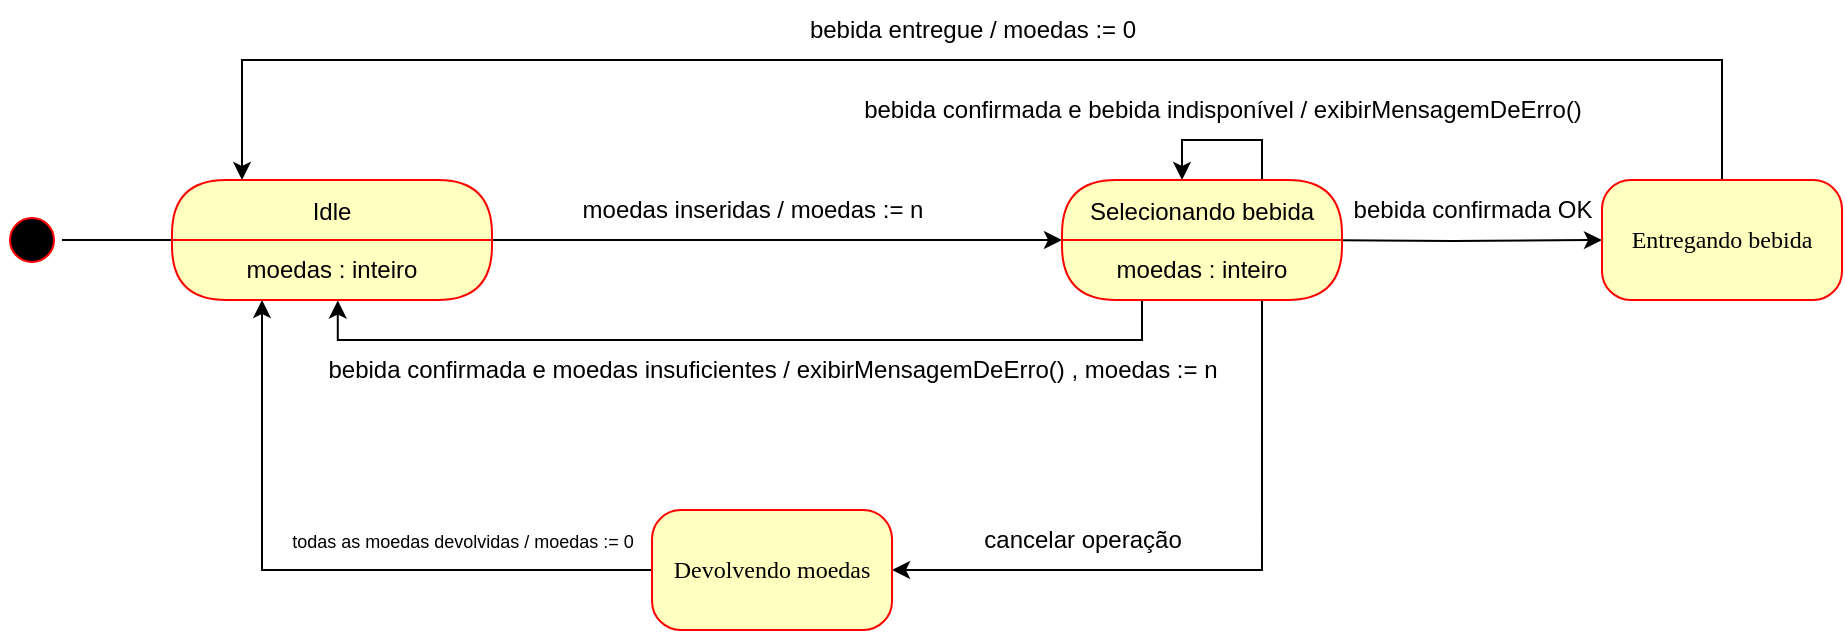 <mxfile version="27.0.6">
  <diagram name="Page-1" id="58cdce13-f638-feb5-8d6f-7d28b1aa9fa0">
    <mxGraphModel dx="1708" dy="811" grid="1" gridSize="10" guides="1" tooltips="1" connect="1" arrows="1" fold="1" page="1" pageScale="1" pageWidth="1100" pageHeight="850" background="none" math="0" shadow="0">
      <root>
        <mxCell id="0" />
        <mxCell id="1" parent="0" />
        <mxCell id="An-29RJoXPK4Af2DD4BZ-7" style="edgeStyle=orthogonalEdgeStyle;rounded=0;orthogonalLoop=1;jettySize=auto;html=1;exitX=0.5;exitY=0;exitDx=0;exitDy=0;entryX=0;entryY=0.5;entryDx=0;entryDy=0;" edge="1" parent="1" source="382b91b5511bd0f7-1">
          <mxGeometry relative="1" as="geometry">
            <mxPoint x="350" y="230" as="targetPoint" />
          </mxGeometry>
        </mxCell>
        <mxCell id="382b91b5511bd0f7-1" value="" style="ellipse;html=1;shape=startState;fillColor=#000000;strokeColor=#ff0000;rounded=1;shadow=0;comic=0;labelBackgroundColor=none;fontFamily=Verdana;fontSize=12;fontColor=#000000;align=center;direction=south;" parent="1" vertex="1">
          <mxGeometry x="120" y="215" width="30" height="30" as="geometry" />
        </mxCell>
        <mxCell id="An-29RJoXPK4Af2DD4BZ-9" style="edgeStyle=orthogonalEdgeStyle;rounded=0;orthogonalLoop=1;jettySize=auto;html=1;exitX=1;exitY=0;exitDx=0;exitDy=0;entryX=0;entryY=0.5;entryDx=0;entryDy=0;" edge="1" parent="1" source="An-29RJoXPK4Af2DD4BZ-16">
          <mxGeometry relative="1" as="geometry">
            <mxPoint x="470" y="230" as="sourcePoint" />
            <mxPoint x="650" y="230" as="targetPoint" />
            <Array as="points">
              <mxPoint x="440" y="230" />
              <mxPoint x="440" y="230" />
            </Array>
          </mxGeometry>
        </mxCell>
        <mxCell id="An-29RJoXPK4Af2DD4BZ-11" style="edgeStyle=orthogonalEdgeStyle;rounded=0;orthogonalLoop=1;jettySize=auto;html=1;exitX=0.5;exitY=0;exitDx=0;exitDy=0;entryX=0.25;entryY=0;entryDx=0;entryDy=0;" edge="1" parent="1">
          <mxGeometry relative="1" as="geometry">
            <mxPoint x="737.51" y="200" as="sourcePoint" />
            <mxPoint x="710.01" y="200" as="targetPoint" />
            <Array as="points">
              <mxPoint x="750" y="200" />
              <mxPoint x="750" y="180" />
              <mxPoint x="710" y="180" />
            </Array>
          </mxGeometry>
        </mxCell>
        <mxCell id="An-29RJoXPK4Af2DD4BZ-13" style="edgeStyle=orthogonalEdgeStyle;rounded=0;orthogonalLoop=1;jettySize=auto;html=1;exitX=0.25;exitY=1;exitDx=0;exitDy=0;entryX=0.518;entryY=1.009;entryDx=0;entryDy=0;entryPerimeter=0;" edge="1" parent="1" source="An-29RJoXPK4Af2DD4BZ-34" target="An-29RJoXPK4Af2DD4BZ-16">
          <mxGeometry relative="1" as="geometry">
            <mxPoint x="712.5" y="270" as="sourcePoint" />
            <mxPoint x="287.5" y="270" as="targetPoint" />
            <Array as="points">
              <mxPoint x="690" y="280" />
              <mxPoint x="288" y="280" />
            </Array>
          </mxGeometry>
        </mxCell>
        <mxCell id="An-29RJoXPK4Af2DD4BZ-21" style="edgeStyle=orthogonalEdgeStyle;rounded=0;orthogonalLoop=1;jettySize=auto;html=1;exitX=1;exitY=0.5;exitDx=0;exitDy=0;entryX=0;entryY=0.5;entryDx=0;entryDy=0;" edge="1" parent="1" target="An-29RJoXPK4Af2DD4BZ-20">
          <mxGeometry relative="1" as="geometry">
            <mxPoint x="770" y="230" as="sourcePoint" />
          </mxGeometry>
        </mxCell>
        <mxCell id="An-29RJoXPK4Af2DD4BZ-29" style="edgeStyle=orthogonalEdgeStyle;rounded=0;orthogonalLoop=1;jettySize=auto;html=1;exitX=0.75;exitY=1;exitDx=0;exitDy=0;entryX=1;entryY=0.5;entryDx=0;entryDy=0;" edge="1" parent="1" target="An-29RJoXPK4Af2DD4BZ-28">
          <mxGeometry relative="1" as="geometry">
            <mxPoint x="750.01" y="260" as="sourcePoint" />
            <Array as="points">
              <mxPoint x="750" y="395" />
            </Array>
          </mxGeometry>
        </mxCell>
        <mxCell id="An-29RJoXPK4Af2DD4BZ-10" value="&lt;font style=&quot;font-size: 12px;&quot;&gt;moedas inseridas / moedas := n&lt;/font&gt;" style="text;html=1;align=center;verticalAlign=middle;resizable=0;points=[];autosize=1;strokeColor=none;fillColor=none;" vertex="1" parent="1">
          <mxGeometry x="400" y="200" width="190" height="30" as="geometry" />
        </mxCell>
        <mxCell id="An-29RJoXPK4Af2DD4BZ-12" value="&lt;font style=&quot;font-size: 12px;&quot;&gt;bebida confirmada e bebida indisponível /&amp;nbsp;&lt;/font&gt;exibirMensagemDeErro()" style="text;html=1;align=center;verticalAlign=middle;resizable=0;points=[];autosize=1;strokeColor=none;fillColor=none;" vertex="1" parent="1">
          <mxGeometry x="540" y="150" width="380" height="30" as="geometry" />
        </mxCell>
        <mxCell id="An-29RJoXPK4Af2DD4BZ-14" value="&lt;font style=&quot;font-size: 12px;&quot;&gt;bebida confirmada e moedas insuficientes / exibirMensagemDeErro() ,&amp;nbsp;&lt;/font&gt;moedas := n" style="text;html=1;align=center;verticalAlign=middle;resizable=0;points=[];autosize=1;strokeColor=none;fillColor=none;" vertex="1" parent="1">
          <mxGeometry x="270.01" y="280" width="470" height="30" as="geometry" />
        </mxCell>
        <mxCell id="An-29RJoXPK4Af2DD4BZ-15" value="Idle" style="swimlane;fontStyle=0;align=center;verticalAlign=middle;childLayout=stackLayout;horizontal=1;startSize=30;horizontalStack=0;resizeParent=0;resizeLast=1;container=0;fontColor=#000000;collapsible=0;rounded=1;arcSize=30;strokeColor=#ff0000;fillColor=#ffffc0;swimlaneFillColor=#ffffc0;dropTarget=0;" vertex="1" parent="1">
          <mxGeometry x="205" y="200" width="160" height="60" as="geometry" />
        </mxCell>
        <mxCell id="An-29RJoXPK4Af2DD4BZ-16" value="moedas : inteiro" style="text;html=1;strokeColor=none;fillColor=none;align=center;verticalAlign=middle;spacingLeft=4;spacingRight=4;whiteSpace=wrap;overflow=hidden;rotatable=0;fontColor=#000000;" vertex="1" parent="An-29RJoXPK4Af2DD4BZ-15">
          <mxGeometry y="30" width="160" height="30" as="geometry" />
        </mxCell>
        <mxCell id="An-29RJoXPK4Af2DD4BZ-23" style="edgeStyle=orthogonalEdgeStyle;rounded=0;orthogonalLoop=1;jettySize=auto;html=1;exitX=0.5;exitY=0;exitDx=0;exitDy=0;" edge="1" parent="1" source="An-29RJoXPK4Af2DD4BZ-20">
          <mxGeometry relative="1" as="geometry">
            <mxPoint x="240" y="200" as="targetPoint" />
            <Array as="points">
              <mxPoint x="980" y="140" />
              <mxPoint x="240" y="140" />
            </Array>
          </mxGeometry>
        </mxCell>
        <mxCell id="An-29RJoXPK4Af2DD4BZ-20" value="Entregando bebida" style="rounded=1;whiteSpace=wrap;html=1;arcSize=24;fillColor=#ffffc0;strokeColor=#ff0000;shadow=0;comic=0;labelBackgroundColor=none;fontFamily=Verdana;fontSize=12;fontColor=#000000;align=center;" vertex="1" parent="1">
          <mxGeometry x="920" y="200" width="120" height="60" as="geometry" />
        </mxCell>
        <mxCell id="An-29RJoXPK4Af2DD4BZ-22" value="&lt;font style=&quot;font-size: 12px;&quot;&gt;bebida confirmada OK&lt;/font&gt;" style="text;html=1;align=center;verticalAlign=middle;resizable=0;points=[];autosize=1;strokeColor=none;fillColor=none;" vertex="1" parent="1">
          <mxGeometry x="785" y="200" width="140" height="30" as="geometry" />
        </mxCell>
        <mxCell id="An-29RJoXPK4Af2DD4BZ-24" value="bebida entregue / moedas := 0" style="text;html=1;align=center;verticalAlign=middle;resizable=0;points=[];autosize=1;strokeColor=none;fillColor=none;" vertex="1" parent="1">
          <mxGeometry x="510" y="110" width="190" height="30" as="geometry" />
        </mxCell>
        <mxCell id="An-29RJoXPK4Af2DD4BZ-26" value="&lt;font style=&quot;font-size: 12px;&quot;&gt;cancelar operação&lt;/font&gt;" style="text;html=1;align=center;verticalAlign=middle;resizable=0;points=[];autosize=1;strokeColor=none;fillColor=none;" vertex="1" parent="1">
          <mxGeometry x="600.01" y="365" width="120" height="30" as="geometry" />
        </mxCell>
        <mxCell id="An-29RJoXPK4Af2DD4BZ-30" style="edgeStyle=orthogonalEdgeStyle;rounded=0;orthogonalLoop=1;jettySize=auto;html=1;exitX=0;exitY=0.5;exitDx=0;exitDy=0;" edge="1" parent="1" source="An-29RJoXPK4Af2DD4BZ-28">
          <mxGeometry relative="1" as="geometry">
            <mxPoint x="250.01" y="260" as="targetPoint" />
            <Array as="points">
              <mxPoint x="250.01" y="395" />
              <mxPoint x="250.01" y="260" />
            </Array>
          </mxGeometry>
        </mxCell>
        <mxCell id="An-29RJoXPK4Af2DD4BZ-28" value="Devolvendo moedas" style="rounded=1;whiteSpace=wrap;html=1;arcSize=24;fillColor=#ffffc0;strokeColor=#ff0000;shadow=0;comic=0;labelBackgroundColor=none;fontFamily=Verdana;fontSize=12;fontColor=#000000;align=center;" vertex="1" parent="1">
          <mxGeometry x="445.01" y="365" width="120" height="60" as="geometry" />
        </mxCell>
        <mxCell id="An-29RJoXPK4Af2DD4BZ-31" value="&lt;font style=&quot;font-size: 9px;&quot;&gt;todas as moedas devolvidas / moedas := 0&lt;/font&gt;" style="text;html=1;align=center;verticalAlign=middle;resizable=0;points=[];autosize=1;strokeColor=none;fillColor=none;" vertex="1" parent="1">
          <mxGeometry x="255.01" y="365" width="190" height="30" as="geometry" />
        </mxCell>
        <mxCell id="An-29RJoXPK4Af2DD4BZ-33" value="Selecionando bebida" style="swimlane;fontStyle=0;align=center;verticalAlign=middle;childLayout=stackLayout;horizontal=1;startSize=30;horizontalStack=0;resizeParent=0;resizeLast=1;container=0;fontColor=#000000;collapsible=0;rounded=1;arcSize=30;strokeColor=#ff0000;fillColor=#ffffc0;swimlaneFillColor=#ffffc0;dropTarget=0;" vertex="1" parent="1">
          <mxGeometry x="650" y="200" width="140" height="60" as="geometry" />
        </mxCell>
        <mxCell id="An-29RJoXPK4Af2DD4BZ-34" value="moedas : inteiro" style="text;html=1;strokeColor=none;fillColor=none;align=center;verticalAlign=middle;spacingLeft=4;spacingRight=4;whiteSpace=wrap;overflow=hidden;rotatable=0;fontColor=#000000;" vertex="1" parent="An-29RJoXPK4Af2DD4BZ-33">
          <mxGeometry y="30" width="140" height="30" as="geometry" />
        </mxCell>
      </root>
    </mxGraphModel>
  </diagram>
</mxfile>
